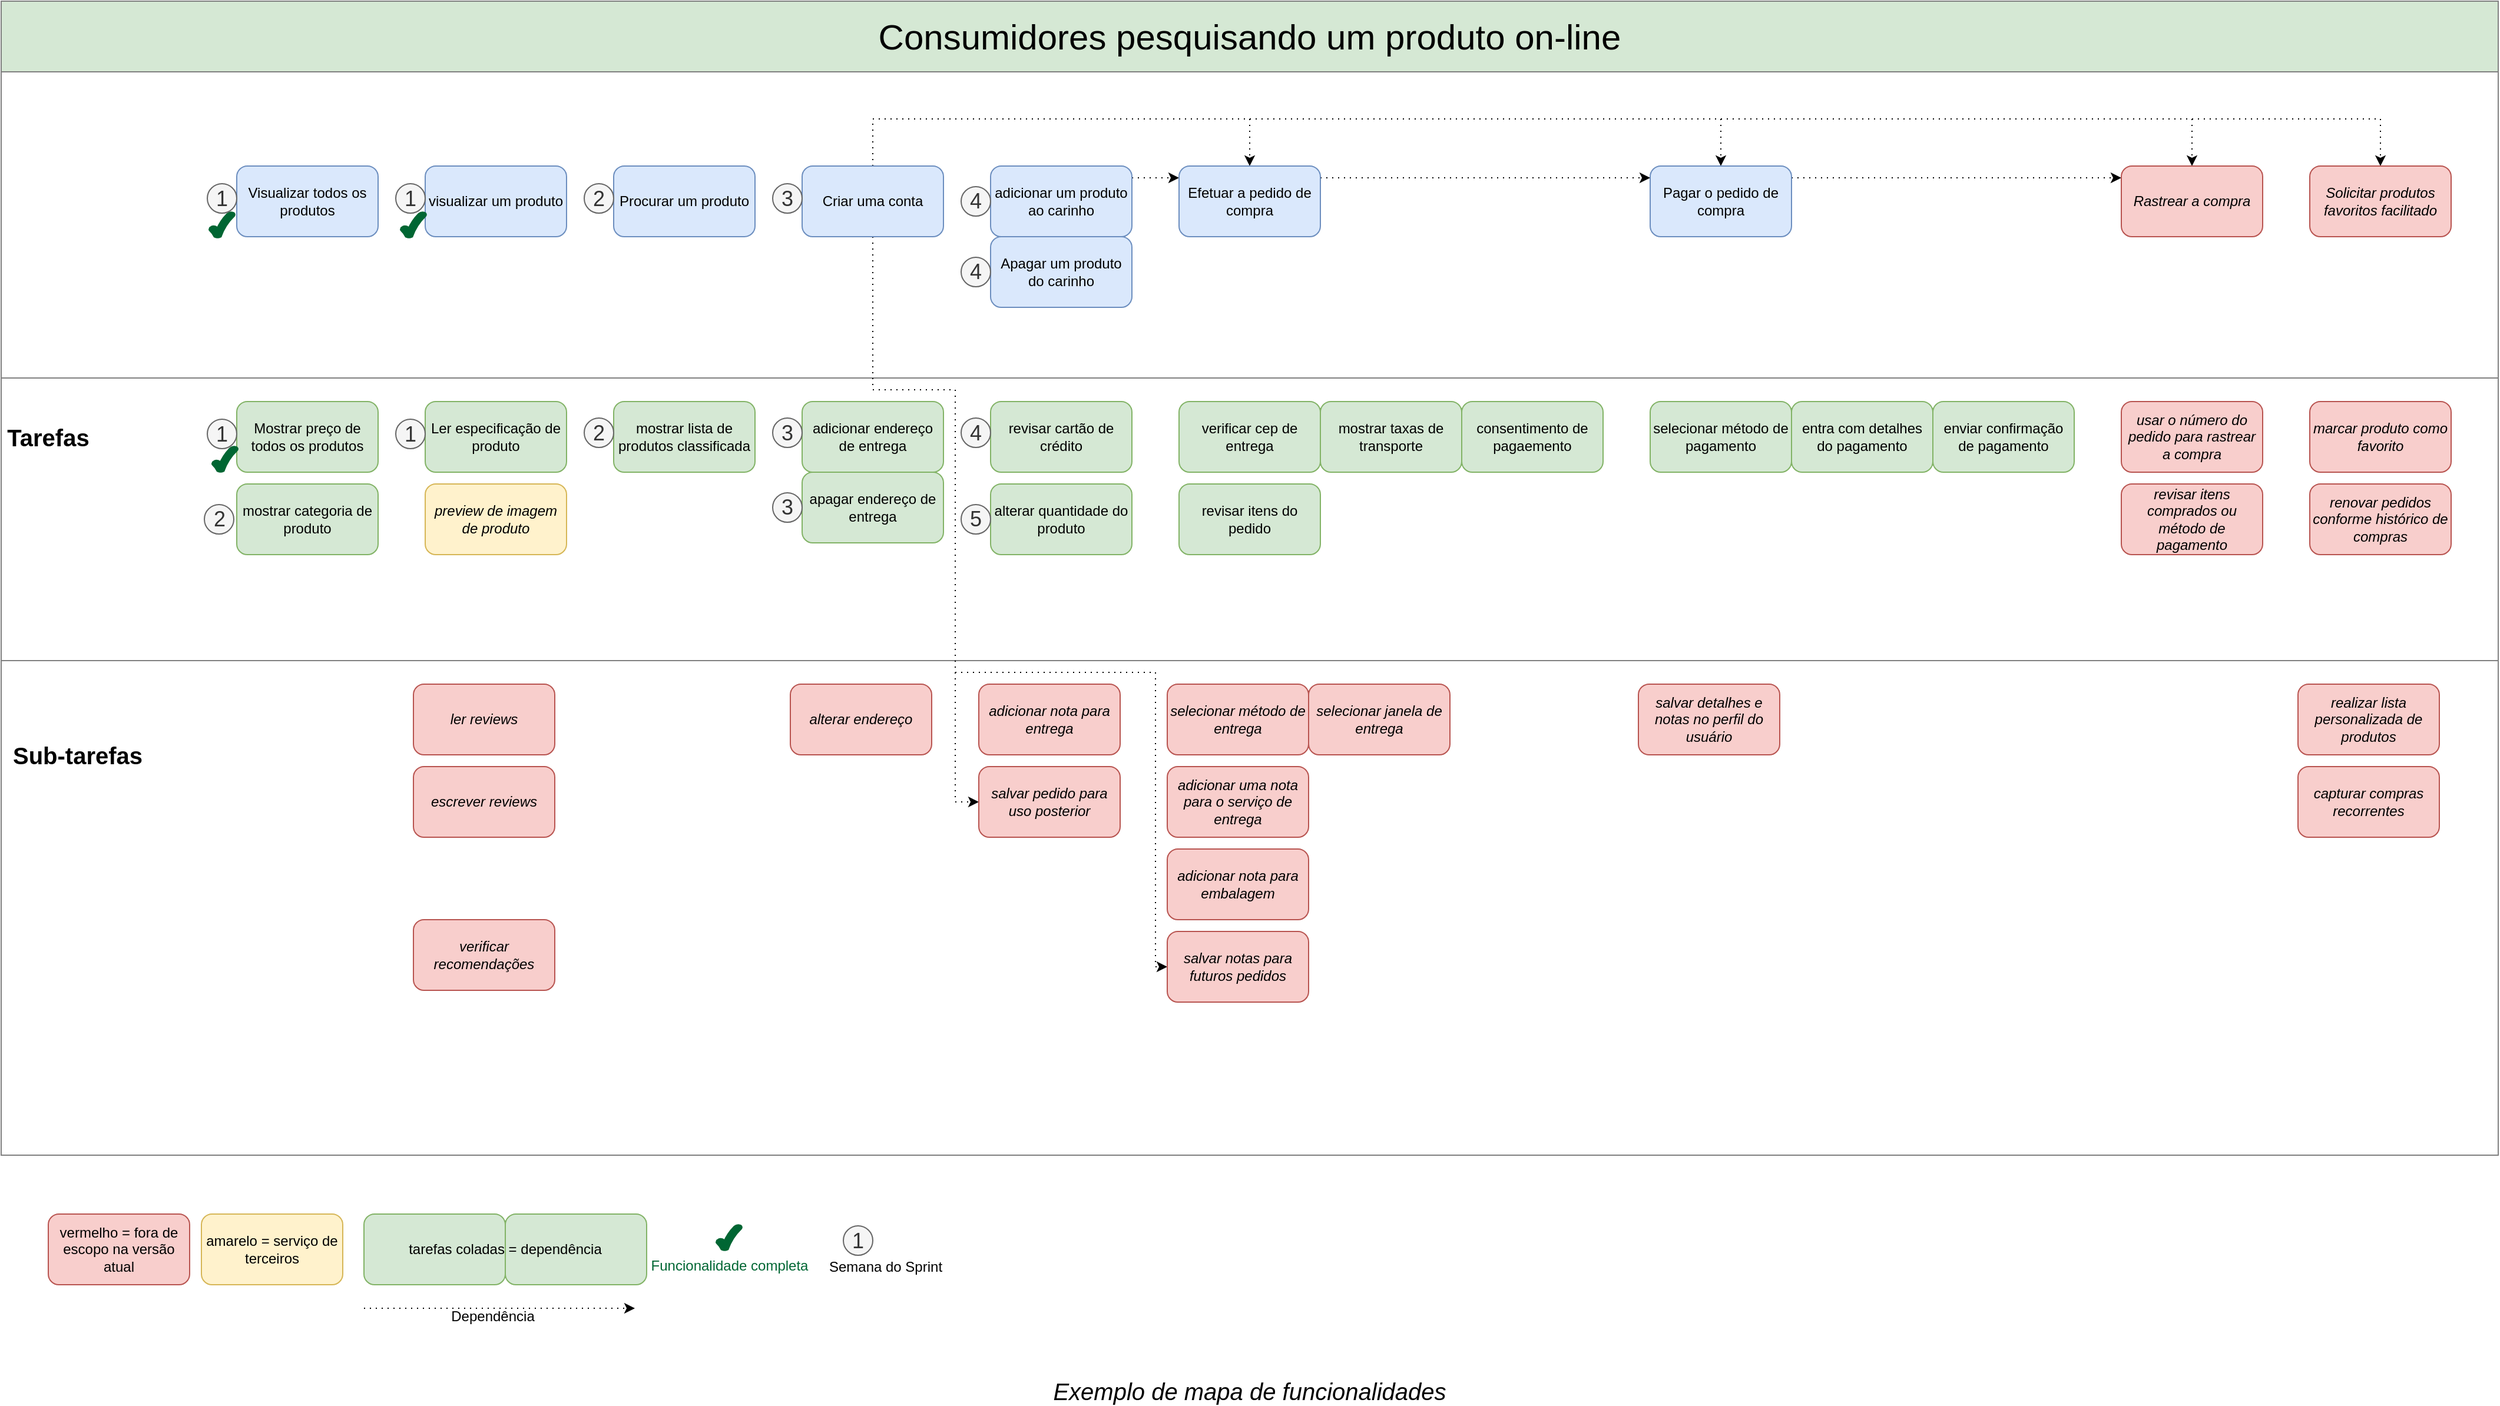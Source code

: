 <mxfile version="22.1.21" type="github" pages="2">
  <diagram id="6G3r_QqAA1fNAYQaFEHI" name="Compra online">
    <mxGraphModel dx="3343" dy="549" grid="1" gridSize="10" guides="1" tooltips="1" connect="1" arrows="1" fold="1" page="1" pageScale="1" pageWidth="2336" pageHeight="1654" math="0" shadow="0">
      <root>
        <mxCell id="0" />
        <mxCell id="1" parent="0" />
        <mxCell id="gWhWabP_F0V6RctqcrPL-3" value="" style="group" parent="1" vertex="1" connectable="0">
          <mxGeometry x="-2228" y="80" width="2120" height="980" as="geometry" />
        </mxCell>
        <mxCell id="gWhWabP_F0V6RctqcrPL-1" value="" style="group" parent="gWhWabP_F0V6RctqcrPL-3" vertex="1" connectable="0">
          <mxGeometry width="2120" height="980" as="geometry" />
        </mxCell>
        <mxCell id="nW9fMLdY71jYZeTw1rtJ-126" value="Consumidores pesquisando um produto on-line" style="rounded=0;whiteSpace=wrap;html=1;labelBackgroundColor=none;strokeWidth=1;fillColor=#d5e8d4;fontSize=30;strokeColor=#808080;" parent="gWhWabP_F0V6RctqcrPL-1" vertex="1">
          <mxGeometry width="2120" height="60" as="geometry" />
        </mxCell>
        <mxCell id="nW9fMLdY71jYZeTw1rtJ-128" value="" style="rounded=0;whiteSpace=wrap;html=1;labelBackgroundColor=none;strokeWidth=1;fontSize=30;fillColor=none;strokeColor=#808080;" parent="gWhWabP_F0V6RctqcrPL-1" vertex="1">
          <mxGeometry y="60" width="2120" height="260" as="geometry" />
        </mxCell>
        <mxCell id="nW9fMLdY71jYZeTw1rtJ-129" value="" style="rounded=0;whiteSpace=wrap;html=1;labelBackgroundColor=none;strokeWidth=1;fontSize=30;fillColor=none;strokeColor=#808080;" parent="gWhWabP_F0V6RctqcrPL-1" vertex="1">
          <mxGeometry y="320" width="2120" height="240" as="geometry" />
        </mxCell>
        <mxCell id="nW9fMLdY71jYZeTw1rtJ-130" value="" style="rounded=0;whiteSpace=wrap;html=1;labelBackgroundColor=none;strokeWidth=1;fontSize=30;fillColor=none;strokeColor=#808080;" parent="gWhWabP_F0V6RctqcrPL-1" vertex="1">
          <mxGeometry y="560" width="2120" height="420" as="geometry" />
        </mxCell>
        <mxCell id="nW9fMLdY71jYZeTw1rtJ-82" value="&lt;b&gt;&lt;font style=&quot;font-size: 20px&quot;&gt;Tarefas&lt;/font&gt;&lt;/b&gt;" style="text;html=1;strokeColor=none;fillColor=none;align=center;verticalAlign=middle;whiteSpace=wrap;rounded=0;" parent="gWhWabP_F0V6RctqcrPL-3" vertex="1">
          <mxGeometry x="20" y="360" width="40" height="20" as="geometry" />
        </mxCell>
        <mxCell id="nW9fMLdY71jYZeTw1rtJ-83" value="&lt;b&gt;&lt;font style=&quot;font-size: 20px&quot;&gt;Sub-tarefas&lt;/font&gt;&lt;/b&gt;" style="text;html=1;strokeColor=none;fillColor=none;align=center;verticalAlign=middle;whiteSpace=wrap;rounded=0;" parent="gWhWabP_F0V6RctqcrPL-3" vertex="1">
          <mxGeometry y="630" width="130" height="20" as="geometry" />
        </mxCell>
        <mxCell id="nW9fMLdY71jYZeTw1rtJ-51" style="rounded=0;orthogonalLoop=1;jettySize=auto;html=1;dashed=1;dashPattern=1 4;edgeStyle=orthogonalEdgeStyle;" parent="1" source="nW9fMLdY71jYZeTw1rtJ-47" target="nW9fMLdY71jYZeTw1rtJ-45" edge="1">
          <mxGeometry relative="1" as="geometry">
            <Array as="points">
              <mxPoint x="-1488" y="410" />
              <mxPoint x="-1418" y="410" />
              <mxPoint x="-1418" y="760" />
            </Array>
          </mxGeometry>
        </mxCell>
        <mxCell id="nW9fMLdY71jYZeTw1rtJ-52" style="edgeStyle=orthogonalEdgeStyle;rounded=0;orthogonalLoop=1;jettySize=auto;html=1;dashed=1;dashPattern=1 4;" parent="1" source="nW9fMLdY71jYZeTw1rtJ-47" target="nW9fMLdY71jYZeTw1rtJ-36" edge="1">
          <mxGeometry relative="1" as="geometry">
            <Array as="points">
              <mxPoint x="-1488" y="410" />
              <mxPoint x="-1418" y="410" />
              <mxPoint x="-1418" y="650" />
              <mxPoint x="-1248" y="650" />
              <mxPoint x="-1248" y="900" />
            </Array>
          </mxGeometry>
        </mxCell>
        <mxCell id="nW9fMLdY71jYZeTw1rtJ-54" style="edgeStyle=orthogonalEdgeStyle;rounded=0;orthogonalLoop=1;jettySize=auto;html=1;dashed=1;dashPattern=1 4;" parent="1" source="nW9fMLdY71jYZeTw1rtJ-47" target="nW9fMLdY71jYZeTw1rtJ-53" edge="1">
          <mxGeometry relative="1" as="geometry">
            <Array as="points">
              <mxPoint x="-1488" y="180" />
              <mxPoint x="-1168" y="180" />
            </Array>
          </mxGeometry>
        </mxCell>
        <mxCell id="nW9fMLdY71jYZeTw1rtJ-65" style="edgeStyle=orthogonalEdgeStyle;rounded=0;orthogonalLoop=1;jettySize=auto;html=1;dashed=1;dashPattern=1 4;" parent="1" source="nW9fMLdY71jYZeTw1rtJ-47" target="nW9fMLdY71jYZeTw1rtJ-37" edge="1">
          <mxGeometry relative="1" as="geometry">
            <Array as="points">
              <mxPoint x="-1488" y="180" />
              <mxPoint x="-768" y="180" />
            </Array>
          </mxGeometry>
        </mxCell>
        <mxCell id="nW9fMLdY71jYZeTw1rtJ-66" style="edgeStyle=orthogonalEdgeStyle;rounded=0;orthogonalLoop=1;jettySize=auto;html=1;dashed=1;dashPattern=1 4;" parent="1" source="nW9fMLdY71jYZeTw1rtJ-47" target="nW9fMLdY71jYZeTw1rtJ-41" edge="1">
          <mxGeometry relative="1" as="geometry">
            <Array as="points">
              <mxPoint x="-1488" y="180" />
              <mxPoint x="-368" y="180" />
            </Array>
          </mxGeometry>
        </mxCell>
        <mxCell id="nW9fMLdY71jYZeTw1rtJ-67" style="edgeStyle=orthogonalEdgeStyle;rounded=0;orthogonalLoop=1;jettySize=auto;html=1;dashed=1;dashPattern=1 4;" parent="1" source="nW9fMLdY71jYZeTw1rtJ-47" target="nW9fMLdY71jYZeTw1rtJ-60" edge="1">
          <mxGeometry relative="1" as="geometry">
            <Array as="points">
              <mxPoint x="-1488" y="180" />
              <mxPoint x="-208" y="180" />
            </Array>
          </mxGeometry>
        </mxCell>
        <mxCell id="nW9fMLdY71jYZeTw1rtJ-21" value="Procurar um produto" style="rounded=1;whiteSpace=wrap;html=1;fillColor=#dae8fc;strokeColor=#6c8ebf;" parent="1" vertex="1">
          <mxGeometry x="-1708" y="220" width="120" height="60" as="geometry" />
        </mxCell>
        <mxCell id="nW9fMLdY71jYZeTw1rtJ-22" value="preview de imagem de produto" style="rounded=1;whiteSpace=wrap;html=1;fillColor=#fff2cc;strokeColor=#d6b656;fontStyle=2" parent="1" vertex="1">
          <mxGeometry x="-1868" y="490" width="120" height="60" as="geometry" />
        </mxCell>
        <mxCell id="nW9fMLdY71jYZeTw1rtJ-23" value="Ler especificação de produto" style="rounded=1;whiteSpace=wrap;html=1;fillColor=#d5e8d4;strokeColor=#82b366;" parent="1" vertex="1">
          <mxGeometry x="-1868" y="420" width="120" height="60" as="geometry" />
        </mxCell>
        <mxCell id="nW9fMLdY71jYZeTw1rtJ-24" value="visualizar um produto" style="rounded=1;whiteSpace=wrap;html=1;fillColor=#dae8fc;strokeColor=#6c8ebf;" parent="1" vertex="1">
          <mxGeometry x="-1868" y="220" width="120" height="60" as="geometry" />
        </mxCell>
        <mxCell id="nW9fMLdY71jYZeTw1rtJ-26" value="mostrar lista de produtos classificada" style="rounded=1;whiteSpace=wrap;html=1;fillColor=#d5e8d4;strokeColor=#82b366;" parent="1" vertex="1">
          <mxGeometry x="-1708" y="420" width="120" height="60" as="geometry" />
        </mxCell>
        <mxCell id="nW9fMLdY71jYZeTw1rtJ-28" value="ler reviews" style="rounded=1;whiteSpace=wrap;html=1;fillColor=#f8cecc;strokeColor=#b85450;fontStyle=2" parent="1" vertex="1">
          <mxGeometry x="-1878" y="660" width="120" height="60" as="geometry" />
        </mxCell>
        <mxCell id="nW9fMLdY71jYZeTw1rtJ-70" style="edgeStyle=orthogonalEdgeStyle;rounded=0;orthogonalLoop=1;jettySize=auto;html=1;dashed=1;dashPattern=1 4;" parent="1" source="nW9fMLdY71jYZeTw1rtJ-29" target="nW9fMLdY71jYZeTw1rtJ-53" edge="1">
          <mxGeometry relative="1" as="geometry">
            <Array as="points">
              <mxPoint x="-1248" y="230" />
              <mxPoint x="-1248" y="230" />
            </Array>
          </mxGeometry>
        </mxCell>
        <mxCell id="nW9fMLdY71jYZeTw1rtJ-29" value="adicionar um produto ao carinho" style="rounded=1;whiteSpace=wrap;html=1;fillColor=#dae8fc;strokeColor=#6c8ebf;" parent="1" vertex="1">
          <mxGeometry x="-1388" y="220" width="120" height="60" as="geometry" />
        </mxCell>
        <mxCell id="nW9fMLdY71jYZeTw1rtJ-30" value="alterar quantidade do produto" style="rounded=1;whiteSpace=wrap;html=1;fillColor=#d5e8d4;strokeColor=#82b366;" parent="1" vertex="1">
          <mxGeometry x="-1388" y="490" width="120" height="60" as="geometry" />
        </mxCell>
        <mxCell id="nW9fMLdY71jYZeTw1rtJ-31" value="Apagar um produto do carinho" style="rounded=1;whiteSpace=wrap;html=1;fillColor=#dae8fc;strokeColor=#6c8ebf;" parent="1" vertex="1">
          <mxGeometry x="-1388" y="280" width="120" height="60" as="geometry" />
        </mxCell>
        <mxCell id="nW9fMLdY71jYZeTw1rtJ-32" value="adicionar nota para entrega" style="rounded=1;whiteSpace=wrap;html=1;fillColor=#f8cecc;strokeColor=#b85450;fontStyle=2" parent="1" vertex="1">
          <mxGeometry x="-1398" y="660" width="120" height="60" as="geometry" />
        </mxCell>
        <mxCell id="nW9fMLdY71jYZeTw1rtJ-34" value="mostrar taxas de transporte" style="rounded=1;whiteSpace=wrap;html=1;fillColor=#d5e8d4;strokeColor=#82b366;" parent="1" vertex="1">
          <mxGeometry x="-1108" y="420" width="120" height="60" as="geometry" />
        </mxCell>
        <mxCell id="nW9fMLdY71jYZeTw1rtJ-35" value="verificar cep de entrega" style="rounded=1;whiteSpace=wrap;html=1;fillColor=#d5e8d4;strokeColor=#82b366;" parent="1" vertex="1">
          <mxGeometry x="-1228" y="420" width="120" height="60" as="geometry" />
        </mxCell>
        <mxCell id="nW9fMLdY71jYZeTw1rtJ-36" value="salvar notas para futuros pedidos" style="rounded=1;whiteSpace=wrap;html=1;fillColor=#f8cecc;strokeColor=#b85450;fontStyle=2" parent="1" vertex="1">
          <mxGeometry x="-1238" y="870" width="120" height="60" as="geometry" />
        </mxCell>
        <mxCell id="nW9fMLdY71jYZeTw1rtJ-72" style="edgeStyle=orthogonalEdgeStyle;rounded=0;orthogonalLoop=1;jettySize=auto;html=1;dashed=1;dashPattern=1 4;" parent="1" source="nW9fMLdY71jYZeTw1rtJ-37" target="nW9fMLdY71jYZeTw1rtJ-41" edge="1">
          <mxGeometry relative="1" as="geometry">
            <Array as="points">
              <mxPoint x="-568" y="230" />
              <mxPoint x="-568" y="230" />
            </Array>
          </mxGeometry>
        </mxCell>
        <mxCell id="nW9fMLdY71jYZeTw1rtJ-37" value="Pagar o pedido de compra" style="rounded=1;whiteSpace=wrap;html=1;fillColor=#dae8fc;strokeColor=#6c8ebf;" parent="1" vertex="1">
          <mxGeometry x="-828" y="220" width="120" height="60" as="geometry" />
        </mxCell>
        <mxCell id="nW9fMLdY71jYZeTw1rtJ-38" value="selecionar método de pagamento" style="rounded=1;whiteSpace=wrap;html=1;fillColor=#d5e8d4;strokeColor=#82b366;" parent="1" vertex="1">
          <mxGeometry x="-828" y="420" width="120" height="60" as="geometry" />
        </mxCell>
        <mxCell id="nW9fMLdY71jYZeTw1rtJ-39" value="entra com detalhes do pagamento" style="rounded=1;whiteSpace=wrap;html=1;fillColor=#d5e8d4;strokeColor=#82b366;" parent="1" vertex="1">
          <mxGeometry x="-708" y="420" width="120" height="60" as="geometry" />
        </mxCell>
        <mxCell id="nW9fMLdY71jYZeTw1rtJ-40" value="enviar confirmação de pagamento" style="rounded=1;whiteSpace=wrap;html=1;fillColor=#d5e8d4;strokeColor=#82b366;" parent="1" vertex="1">
          <mxGeometry x="-588" y="420" width="120" height="60" as="geometry" />
        </mxCell>
        <mxCell id="nW9fMLdY71jYZeTw1rtJ-41" value="Rastrear a compra" style="rounded=1;whiteSpace=wrap;html=1;fillColor=#f8cecc;strokeColor=#b85450;fontStyle=2" parent="1" vertex="1">
          <mxGeometry x="-428" y="220" width="120" height="60" as="geometry" />
        </mxCell>
        <mxCell id="nW9fMLdY71jYZeTw1rtJ-42" value="usar o número do pedido para rastrear a compra" style="rounded=1;whiteSpace=wrap;html=1;fillColor=#f8cecc;strokeColor=#b85450;fontStyle=2" parent="1" vertex="1">
          <mxGeometry x="-428" y="420" width="120" height="60" as="geometry" />
        </mxCell>
        <mxCell id="nW9fMLdY71jYZeTw1rtJ-43" value="selecionar janela de entrega" style="rounded=1;whiteSpace=wrap;html=1;fillColor=#f8cecc;strokeColor=#b85450;fontStyle=2" parent="1" vertex="1">
          <mxGeometry x="-1118" y="660" width="120" height="60" as="geometry" />
        </mxCell>
        <mxCell id="nW9fMLdY71jYZeTw1rtJ-44" value="salvar detalhes e notas no perfil do usuário" style="rounded=1;whiteSpace=wrap;html=1;fillColor=#f8cecc;strokeColor=#b85450;fontStyle=2" parent="1" vertex="1">
          <mxGeometry x="-838" y="660" width="120" height="60" as="geometry" />
        </mxCell>
        <mxCell id="nW9fMLdY71jYZeTw1rtJ-45" value="salvar pedido para uso posterior" style="rounded=1;whiteSpace=wrap;html=1;fillColor=#f8cecc;strokeColor=#b85450;fontStyle=2" parent="1" vertex="1">
          <mxGeometry x="-1398" y="730" width="120" height="60" as="geometry" />
        </mxCell>
        <UserObject label="Criar uma conta" link="data:page/id,iSt6Qmezgcpyq-W9V-Go" id="nW9fMLdY71jYZeTw1rtJ-47">
          <mxCell style="rounded=1;whiteSpace=wrap;html=1;fillColor=#dae8fc;strokeColor=#6c8ebf;" parent="1" vertex="1">
            <mxGeometry x="-1548" y="220" width="120" height="60" as="geometry" />
          </mxCell>
        </UserObject>
        <UserObject label="adicionar endereço de entrega" link="data:page/id,iSt6Qmezgcpyq-W9V-Go" id="nW9fMLdY71jYZeTw1rtJ-48">
          <mxCell style="rounded=1;whiteSpace=wrap;html=1;fillColor=#d5e8d4;strokeColor=#82b366;" parent="1" vertex="1">
            <mxGeometry x="-1548" y="420" width="120" height="60" as="geometry" />
          </mxCell>
        </UserObject>
        <UserObject label="alterar endereço" link="data:page/id,iSt6Qmezgcpyq-W9V-Go" id="nW9fMLdY71jYZeTw1rtJ-49">
          <mxCell style="rounded=1;whiteSpace=wrap;html=1;fillColor=#f8cecc;strokeColor=#b85450;fontStyle=2" parent="1" vertex="1">
            <mxGeometry x="-1558" y="660" width="120" height="60" as="geometry" />
          </mxCell>
        </UserObject>
        <mxCell id="nW9fMLdY71jYZeTw1rtJ-71" style="edgeStyle=orthogonalEdgeStyle;rounded=0;orthogonalLoop=1;jettySize=auto;html=1;dashed=1;dashPattern=1 4;" parent="1" source="nW9fMLdY71jYZeTw1rtJ-53" target="nW9fMLdY71jYZeTw1rtJ-37" edge="1">
          <mxGeometry relative="1" as="geometry">
            <Array as="points">
              <mxPoint x="-978" y="230" />
              <mxPoint x="-978" y="230" />
            </Array>
          </mxGeometry>
        </mxCell>
        <mxCell id="nW9fMLdY71jYZeTw1rtJ-53" value="Efetuar a pedido de compra" style="rounded=1;whiteSpace=wrap;html=1;fillColor=#dae8fc;strokeColor=#6c8ebf;" parent="1" vertex="1">
          <mxGeometry x="-1228" y="220" width="120" height="60" as="geometry" />
        </mxCell>
        <mxCell id="nW9fMLdY71jYZeTw1rtJ-55" value="revisar itens do pedido" style="rounded=1;whiteSpace=wrap;html=1;fillColor=#d5e8d4;strokeColor=#82b366;" parent="1" vertex="1">
          <mxGeometry x="-1228" y="490" width="120" height="60" as="geometry" />
        </mxCell>
        <mxCell id="nW9fMLdY71jYZeTw1rtJ-56" value="adicionar nota para embalagem" style="rounded=1;whiteSpace=wrap;html=1;fillColor=#f8cecc;strokeColor=#b85450;fontStyle=2" parent="1" vertex="1">
          <mxGeometry x="-1238" y="800" width="120" height="60" as="geometry" />
        </mxCell>
        <mxCell id="nW9fMLdY71jYZeTw1rtJ-57" value="adicionar uma nota para o serviço de entrega" style="rounded=1;whiteSpace=wrap;html=1;fillColor=#f8cecc;strokeColor=#b85450;fontStyle=2" parent="1" vertex="1">
          <mxGeometry x="-1238" y="730" width="120" height="60" as="geometry" />
        </mxCell>
        <mxCell id="nW9fMLdY71jYZeTw1rtJ-58" value="consentimento de pagaemento" style="rounded=1;whiteSpace=wrap;html=1;fillColor=#d5e8d4;strokeColor=#82b366;" parent="1" vertex="1">
          <mxGeometry x="-988" y="420" width="120" height="60" as="geometry" />
        </mxCell>
        <mxCell id="nW9fMLdY71jYZeTw1rtJ-59" value="revisar itens comprados ou método de pagamento" style="rounded=1;whiteSpace=wrap;html=1;fillColor=#f8cecc;strokeColor=#b85450;fontStyle=2" parent="1" vertex="1">
          <mxGeometry x="-428" y="490" width="120" height="60" as="geometry" />
        </mxCell>
        <mxCell id="nW9fMLdY71jYZeTw1rtJ-60" value="Solicitar produtos favoritos facilitado" style="rounded=1;whiteSpace=wrap;html=1;fillColor=#f8cecc;strokeColor=#b85450;fontStyle=2" parent="1" vertex="1">
          <mxGeometry x="-268" y="220" width="120" height="60" as="geometry" />
        </mxCell>
        <mxCell id="nW9fMLdY71jYZeTw1rtJ-61" value="marcar produto como favorito" style="rounded=1;whiteSpace=wrap;html=1;fillColor=#f8cecc;strokeColor=#b85450;fontStyle=2" parent="1" vertex="1">
          <mxGeometry x="-268" y="420" width="120" height="60" as="geometry" />
        </mxCell>
        <mxCell id="nW9fMLdY71jYZeTw1rtJ-62" value="renovar pedidos conforme histórico de compras" style="rounded=1;whiteSpace=wrap;html=1;fillColor=#f8cecc;strokeColor=#b85450;fontStyle=2" parent="1" vertex="1">
          <mxGeometry x="-268" y="490" width="120" height="60" as="geometry" />
        </mxCell>
        <mxCell id="nW9fMLdY71jYZeTw1rtJ-63" value="realizar lista personalizada de produtos" style="rounded=1;whiteSpace=wrap;html=1;fillColor=#f8cecc;strokeColor=#b85450;fontStyle=2" parent="1" vertex="1">
          <mxGeometry x="-278" y="660" width="120" height="60" as="geometry" />
        </mxCell>
        <mxCell id="nW9fMLdY71jYZeTw1rtJ-64" value="capturar compras recorrentes" style="rounded=1;whiteSpace=wrap;html=1;fillColor=#f8cecc;strokeColor=#b85450;fontStyle=2" parent="1" vertex="1">
          <mxGeometry x="-278" y="730" width="120" height="60" as="geometry" />
        </mxCell>
        <mxCell id="nW9fMLdY71jYZeTw1rtJ-68" value="escrever reviews" style="rounded=1;whiteSpace=wrap;html=1;fillColor=#f8cecc;strokeColor=#b85450;fontStyle=2" parent="1" vertex="1">
          <mxGeometry x="-1878" y="730" width="120" height="60" as="geometry" />
        </mxCell>
        <mxCell id="nW9fMLdY71jYZeTw1rtJ-69" value="mostrar categoria de produto" style="rounded=1;whiteSpace=wrap;html=1;fillColor=#d5e8d4;strokeColor=#82b366;" parent="1" vertex="1">
          <mxGeometry x="-2028" y="490" width="120" height="60" as="geometry" />
        </mxCell>
        <mxCell id="nW9fMLdY71jYZeTw1rtJ-73" value="selecionar método de entrega" style="rounded=1;whiteSpace=wrap;html=1;fillColor=#f8cecc;strokeColor=#b85450;fontStyle=2" parent="1" vertex="1">
          <mxGeometry x="-1238" y="660" width="120" height="60" as="geometry" />
        </mxCell>
        <mxCell id="nW9fMLdY71jYZeTw1rtJ-74" value="apagar endereço de entrega" style="rounded=1;whiteSpace=wrap;html=1;fillColor=#d5e8d4;strokeColor=#82b366;" parent="1" vertex="1">
          <mxGeometry x="-1548" y="480" width="120" height="60" as="geometry" />
        </mxCell>
        <mxCell id="nW9fMLdY71jYZeTw1rtJ-75" value="revisar cartão de crédito" style="rounded=1;whiteSpace=wrap;html=1;fillColor=#d5e8d4;strokeColor=#82b366;" parent="1" vertex="1">
          <mxGeometry x="-1388" y="420" width="120" height="60" as="geometry" />
        </mxCell>
        <mxCell id="nW9fMLdY71jYZeTw1rtJ-76" value="Visualizar todos os produtos" style="rounded=1;whiteSpace=wrap;html=1;fillColor=#dae8fc;strokeColor=#6c8ebf;" parent="1" vertex="1">
          <mxGeometry x="-2028" y="220" width="120" height="60" as="geometry" />
        </mxCell>
        <mxCell id="nW9fMLdY71jYZeTw1rtJ-77" value="Mostrar preço de todos os produtos" style="rounded=1;whiteSpace=wrap;html=1;fillColor=#d5e8d4;strokeColor=#82b366;" parent="1" vertex="1">
          <mxGeometry x="-2028" y="420" width="120" height="60" as="geometry" />
        </mxCell>
        <mxCell id="nW9fMLdY71jYZeTw1rtJ-80" value="verificar recomendações" style="rounded=1;whiteSpace=wrap;html=1;fillColor=#f8cecc;strokeColor=#b85450;fontStyle=2" parent="1" vertex="1">
          <mxGeometry x="-1878" y="860" width="120" height="60" as="geometry" />
        </mxCell>
        <mxCell id="nW9fMLdY71jYZeTw1rtJ-84" value="vermelho = fora de escopo na versão atual" style="rounded=1;whiteSpace=wrap;html=1;fillColor=#f8cecc;strokeColor=#b85450;fontStyle=0" parent="1" vertex="1">
          <mxGeometry x="-2188" y="1110" width="120" height="60" as="geometry" />
        </mxCell>
        <mxCell id="nW9fMLdY71jYZeTw1rtJ-90" value="" style="verticalLabelPosition=bottom;verticalAlign=top;html=1;shape=mxgraph.basic.tick;strokeWidth=3;fontColor=#ffffff;fillColor=#006633;strokeColor=#006633;" parent="1" vertex="1">
          <mxGeometry x="-2050.5" y="260" width="20" height="20" as="geometry" />
        </mxCell>
        <mxCell id="nW9fMLdY71jYZeTw1rtJ-94" value="amarelo = serviço de terceiros" style="rounded=1;whiteSpace=wrap;html=1;strokeWidth=1;fillColor=#fff2cc;strokeColor=#d6b656;" parent="1" vertex="1">
          <mxGeometry x="-2058" y="1110" width="120" height="60" as="geometry" />
        </mxCell>
        <mxCell id="nW9fMLdY71jYZeTw1rtJ-97" value="Funcionalidade completa" style="verticalLabelPosition=bottom;verticalAlign=top;html=1;shape=mxgraph.basic.tick;strokeWidth=3;fillColor=#006633;strokeColor=#006633;fontColor=#006633;" parent="1" vertex="1">
          <mxGeometry x="-1620" y="1120" width="20" height="20" as="geometry" />
        </mxCell>
        <mxCell id="nW9fMLdY71jYZeTw1rtJ-98" value="" style="verticalLabelPosition=bottom;verticalAlign=top;html=1;shape=mxgraph.basic.tick;strokeWidth=3;fontColor=#ffffff;fillColor=#006633;strokeColor=#006633;" parent="1" vertex="1">
          <mxGeometry x="-2048" y="459" width="20" height="20" as="geometry" />
        </mxCell>
        <mxCell id="nW9fMLdY71jYZeTw1rtJ-99" value="" style="verticalLabelPosition=bottom;verticalAlign=top;html=1;shape=mxgraph.basic.tick;strokeWidth=3;fontColor=#ffffff;fillColor=#006633;strokeColor=#006633;" parent="1" vertex="1">
          <mxGeometry x="-1888" y="260" width="20" height="20" as="geometry" />
        </mxCell>
        <mxCell id="nW9fMLdY71jYZeTw1rtJ-104" value="1" style="ellipse;whiteSpace=wrap;html=1;aspect=fixed;fontFamily=Helvetica;fontSize=18;align=center;strokeWidth=1;fillColor=#f5f5f5;strokeColor=#666666;fontColor=#333333;" parent="1" vertex="1">
          <mxGeometry x="-2053" y="235" width="25" height="25" as="geometry" />
        </mxCell>
        <mxCell id="nW9fMLdY71jYZeTw1rtJ-105" value="1" style="ellipse;whiteSpace=wrap;html=1;aspect=fixed;fontFamily=Helvetica;fontSize=18;align=center;strokeWidth=1;fillColor=#f5f5f5;strokeColor=#666666;fontColor=#333333;" parent="1" vertex="1">
          <mxGeometry x="-2053" y="435" width="25" height="25" as="geometry" />
        </mxCell>
        <mxCell id="nW9fMLdY71jYZeTw1rtJ-106" value="1" style="ellipse;whiteSpace=wrap;html=1;aspect=fixed;fontFamily=Helvetica;fontSize=18;align=center;strokeWidth=1;fillColor=#f5f5f5;strokeColor=#666666;fontColor=#333333;" parent="1" vertex="1">
          <mxGeometry x="-1893" y="235" width="25" height="25" as="geometry" />
        </mxCell>
        <mxCell id="nW9fMLdY71jYZeTw1rtJ-107" value="1" style="ellipse;whiteSpace=wrap;html=1;aspect=fixed;fontFamily=Helvetica;fontSize=18;align=center;strokeWidth=1;fillColor=#f5f5f5;strokeColor=#666666;fontColor=#333333;" parent="1" vertex="1">
          <mxGeometry x="-1893" y="435" width="25" height="25" as="geometry" />
        </mxCell>
        <mxCell id="nW9fMLdY71jYZeTw1rtJ-108" value="2" style="ellipse;whiteSpace=wrap;html=1;aspect=fixed;fontFamily=Helvetica;fontSize=18;align=center;strokeWidth=1;fillColor=#f5f5f5;strokeColor=#666666;fontColor=#333333;" parent="1" vertex="1">
          <mxGeometry x="-1733" y="235" width="25" height="25" as="geometry" />
        </mxCell>
        <mxCell id="nW9fMLdY71jYZeTw1rtJ-109" value="2" style="ellipse;whiteSpace=wrap;html=1;aspect=fixed;fontFamily=Helvetica;fontSize=18;align=center;strokeWidth=1;fillColor=#f5f5f5;strokeColor=#666666;fontColor=#333333;" parent="1" vertex="1">
          <mxGeometry x="-2055.5" y="507.5" width="25" height="25" as="geometry" />
        </mxCell>
        <mxCell id="nW9fMLdY71jYZeTw1rtJ-110" value="2" style="ellipse;whiteSpace=wrap;html=1;aspect=fixed;fontFamily=Helvetica;fontSize=18;align=center;strokeWidth=1;fillColor=#f5f5f5;strokeColor=#666666;fontColor=#333333;" parent="1" vertex="1">
          <mxGeometry x="-1733" y="434" width="25" height="25" as="geometry" />
        </mxCell>
        <mxCell id="nW9fMLdY71jYZeTw1rtJ-111" value="3" style="ellipse;whiteSpace=wrap;html=1;aspect=fixed;fontFamily=Helvetica;fontSize=18;align=center;strokeWidth=1;fillColor=#f5f5f5;strokeColor=#666666;fontColor=#333333;" parent="1" vertex="1">
          <mxGeometry x="-1573" y="235" width="25" height="25" as="geometry" />
        </mxCell>
        <mxCell id="nW9fMLdY71jYZeTw1rtJ-112" value="3" style="ellipse;whiteSpace=wrap;html=1;aspect=fixed;fontFamily=Helvetica;fontSize=18;align=center;strokeWidth=1;fillColor=#f5f5f5;strokeColor=#666666;fontColor=#333333;" parent="1" vertex="1">
          <mxGeometry x="-1573" y="434" width="25" height="25" as="geometry" />
        </mxCell>
        <mxCell id="nW9fMLdY71jYZeTw1rtJ-113" value="3" style="ellipse;whiteSpace=wrap;html=1;aspect=fixed;fontFamily=Helvetica;fontSize=18;align=center;strokeWidth=1;fillColor=#f5f5f5;strokeColor=#666666;fontColor=#333333;" parent="1" vertex="1">
          <mxGeometry x="-1573" y="497.5" width="25" height="25" as="geometry" />
        </mxCell>
        <mxCell id="nW9fMLdY71jYZeTw1rtJ-114" value="4" style="ellipse;whiteSpace=wrap;html=1;aspect=fixed;fontFamily=Helvetica;fontSize=18;align=center;strokeWidth=1;fillColor=#f5f5f5;strokeColor=#666666;fontColor=#333333;" parent="1" vertex="1">
          <mxGeometry x="-1413" y="237.5" width="25" height="25" as="geometry" />
        </mxCell>
        <mxCell id="nW9fMLdY71jYZeTw1rtJ-115" value="4" style="ellipse;whiteSpace=wrap;html=1;aspect=fixed;fontFamily=Helvetica;fontSize=18;align=center;strokeWidth=1;fillColor=#f5f5f5;strokeColor=#666666;fontColor=#333333;" parent="1" vertex="1">
          <mxGeometry x="-1413" y="297.5" width="25" height="25" as="geometry" />
        </mxCell>
        <mxCell id="nW9fMLdY71jYZeTw1rtJ-116" value="4" style="ellipse;whiteSpace=wrap;html=1;aspect=fixed;fontFamily=Helvetica;fontSize=18;align=center;strokeWidth=1;fillColor=#f5f5f5;strokeColor=#666666;fontColor=#333333;" parent="1" vertex="1">
          <mxGeometry x="-1413" y="434" width="25" height="25" as="geometry" />
        </mxCell>
        <mxCell id="nW9fMLdY71jYZeTw1rtJ-120" value="5" style="ellipse;whiteSpace=wrap;html=1;aspect=fixed;fontFamily=Helvetica;fontSize=18;align=center;strokeWidth=1;fillColor=#f5f5f5;strokeColor=#666666;fontColor=#333333;" parent="1" vertex="1">
          <mxGeometry x="-1413" y="507.5" width="25" height="25" as="geometry" />
        </mxCell>
        <mxCell id="nW9fMLdY71jYZeTw1rtJ-124" value="" style="group" parent="1" vertex="1" connectable="0">
          <mxGeometry x="-1536.75" y="1115" width="120" height="50" as="geometry" />
        </mxCell>
        <mxCell id="nW9fMLdY71jYZeTw1rtJ-122" value="1" style="ellipse;whiteSpace=wrap;html=1;aspect=fixed;fontFamily=Helvetica;fontSize=18;fontColor=#333333;align=center;strokeColor=#666666;strokeWidth=1;fillColor=#f5f5f5;" parent="nW9fMLdY71jYZeTw1rtJ-124" vertex="1">
          <mxGeometry x="23.75" y="5" width="25" height="25" as="geometry" />
        </mxCell>
        <mxCell id="nW9fMLdY71jYZeTw1rtJ-123" value="Semana do Sprint" style="text;html=1;strokeColor=none;fillColor=none;align=center;verticalAlign=middle;whiteSpace=wrap;rounded=0;fontSize=12;" parent="nW9fMLdY71jYZeTw1rtJ-124" vertex="1">
          <mxGeometry y="30" width="120" height="20" as="geometry" />
        </mxCell>
        <mxCell id="nW9fMLdY71jYZeTw1rtJ-131" value="" style="endArrow=classic;html=1;fontSize=30;fontColor=#000000;dashed=1;dashPattern=1 4;" parent="1" edge="1">
          <mxGeometry width="50" height="50" relative="1" as="geometry">
            <mxPoint x="-1920" y="1190" as="sourcePoint" />
            <mxPoint x="-1690" y="1190" as="targetPoint" />
          </mxGeometry>
        </mxCell>
        <mxCell id="nW9fMLdY71jYZeTw1rtJ-132" value="&lt;span style=&quot;font-size: 12px;&quot;&gt;Dependência&lt;/span&gt;" style="edgeLabel;html=1;align=center;verticalAlign=middle;resizable=0;points=[];fontSize=30;fontColor=#000000;labelBackgroundColor=none;" parent="nW9fMLdY71jYZeTw1rtJ-131" vertex="1" connectable="0">
          <mxGeometry x="-0.204" y="4" relative="1" as="geometry">
            <mxPoint x="17.14" y="4" as="offset" />
          </mxGeometry>
        </mxCell>
        <mxCell id="mJ4_hJBow98ez9A4RSFs-1" value="Exemplo de mapa de funcionalidades" style="text;html=1;strokeColor=none;fillColor=none;align=center;verticalAlign=middle;whiteSpace=wrap;rounded=0;fontSize=20;fontStyle=2" parent="1" vertex="1">
          <mxGeometry x="-1683" y="1250" width="1030" height="20" as="geometry" />
        </mxCell>
        <mxCell id="mJ4_hJBow98ez9A4RSFs-2" value="" style="group" parent="1" vertex="1" connectable="0">
          <mxGeometry x="-1920" y="1110" width="240" height="60" as="geometry" />
        </mxCell>
        <mxCell id="qUOdwgdxU_DM8I0__7e0-1" value="" style="rounded=1;whiteSpace=wrap;html=1;strokeColor=#82b366;strokeWidth=1;fillColor=#d5e8d4;" parent="mJ4_hJBow98ez9A4RSFs-2" vertex="1">
          <mxGeometry width="120" height="60" as="geometry" />
        </mxCell>
        <mxCell id="qUOdwgdxU_DM8I0__7e0-2" value="" style="rounded=1;whiteSpace=wrap;html=1;strokeColor=#82b366;strokeWidth=1;fillColor=#d5e8d4;" parent="mJ4_hJBow98ez9A4RSFs-2" vertex="1">
          <mxGeometry x="120" width="120" height="60" as="geometry" />
        </mxCell>
        <mxCell id="qUOdwgdxU_DM8I0__7e0-3" value="tarefas coladas = dependência" style="text;html=1;strokeColor=none;fillColor=none;align=center;verticalAlign=middle;whiteSpace=wrap;rounded=0;" parent="mJ4_hJBow98ez9A4RSFs-2" vertex="1">
          <mxGeometry y="20" width="240" height="20" as="geometry" />
        </mxCell>
      </root>
    </mxGraphModel>
  </diagram>
  <diagram id="iSt6Qmezgcpyq-W9V-Go" name="update-account">
    <mxGraphModel dx="1259" dy="686" grid="1" gridSize="10" guides="1" tooltips="1" connect="1" arrows="1" fold="1" page="1" pageScale="1" pageWidth="1654" pageHeight="1169" math="0" shadow="0">
      <root>
        <mxCell id="OtLjK1SxLUBlRe3WaIa--0" />
        <mxCell id="OtLjK1SxLUBlRe3WaIa--1" parent="OtLjK1SxLUBlRe3WaIa--0" />
        <mxCell id="OtLjK1SxLUBlRe3WaIa--2" value="&lt;font style=&quot;font-size: 16px&quot;&gt;Fucionalidades da conta do Consumidor&amp;nbsp;&lt;/font&gt;" style="shape=table;childLayout=tableLayout;rowLines=0;columnLines=0;startSize=40;html=1;whiteSpace=wrap;collapsible=0;recursiveResize=0;expand=0;pointerEvents=0;fontStyle=1;align=center;labelBackgroundColor=none;strokeWidth=1;fontSize=30;fillColor=#f5f5f5;strokeColor=#666666;fontColor=#333333;" parent="OtLjK1SxLUBlRe3WaIa--1" vertex="1">
          <mxGeometry x="27" y="30" width="1600" height="930" as="geometry" />
        </mxCell>
        <mxCell id="OtLjK1SxLUBlRe3WaIa--3" value="Atividades&lt;br&gt;" style="swimlane;horizontal=0;points=[[0,0.5],[1,0.5]];portConstraint=eastwest;startSize=40;html=1;whiteSpace=wrap;collapsible=0;recursiveResize=0;expand=0;pointerEvents=0;fontStyle=1;fillColor=#d5e8d4;strokeColor=#82b366;" parent="OtLjK1SxLUBlRe3WaIa--2" vertex="1">
          <mxGeometry y="40" width="1600" height="296" as="geometry" />
        </mxCell>
        <mxCell id="OtLjK1SxLUBlRe3WaIa--25" value="Log in" style="swimlane;connectable=0;startSize=40;html=1;whiteSpace=wrap;collapsible=0;recursiveResize=0;expand=0;pointerEvents=0;fillColor=#f5f5f5;strokeColor=#666666;fontColor=#333333;" parent="OtLjK1SxLUBlRe3WaIa--3" vertex="1">
          <mxGeometry x="40" width="170" height="296" as="geometry">
            <mxRectangle width="170" height="296" as="alternateBounds" />
          </mxGeometry>
        </mxCell>
        <mxCell id="OtLjK1SxLUBlRe3WaIa--28" value="Entrar com usuário e senha" style="rounded=1;whiteSpace=wrap;html=1;labelBackgroundColor=none;strokeWidth=1;fontSize=12;fillColor=#d5e8d4;strokeColor=#82b366;" parent="OtLjK1SxLUBlRe3WaIa--25" vertex="1">
          <mxGeometry x="20" y="60" width="120" height="60" as="geometry" />
        </mxCell>
        <mxCell id="OtLjK1SxLUBlRe3WaIa--4" value="Criar nova conta" style="swimlane;connectable=0;startSize=40;html=1;whiteSpace=wrap;collapsible=0;recursiveResize=0;expand=0;pointerEvents=0;fillColor=#f5f5f5;strokeColor=#666666;fontColor=#333333;" parent="OtLjK1SxLUBlRe3WaIa--3" vertex="1">
          <mxGeometry x="210" width="270" height="296" as="geometry">
            <mxRectangle width="270" height="296" as="alternateBounds" />
          </mxGeometry>
        </mxCell>
        <mxCell id="OtLjK1SxLUBlRe3WaIa--33" value="Entrar com novo usuário , e-mail, senha" style="rounded=1;whiteSpace=wrap;html=1;labelBackgroundColor=none;strokeWidth=1;fontSize=12;fillColor=#d5e8d4;strokeColor=#82b366;" parent="OtLjK1SxLUBlRe3WaIa--4" vertex="1">
          <mxGeometry x="14" y="60" width="120" height="60" as="geometry" />
        </mxCell>
        <mxCell id="OtLjK1SxLUBlRe3WaIa--6" value="alterar detalhes da conta" style="swimlane;connectable=0;startSize=40;html=1;whiteSpace=wrap;collapsible=0;recursiveResize=0;expand=0;pointerEvents=0;fillColor=#f5f5f5;strokeColor=#666666;fontColor=#333333;" parent="OtLjK1SxLUBlRe3WaIa--3" vertex="1">
          <mxGeometry x="480" width="280" height="296" as="geometry">
            <mxRectangle width="280" height="296" as="alternateBounds" />
          </mxGeometry>
        </mxCell>
        <mxCell id="OtLjK1SxLUBlRe3WaIa--34" value="adicionar no endereço de entrega" style="rounded=1;whiteSpace=wrap;html=1;strokeWidth=1;fillColor=#d5e8d4;strokeColor=#82b366;" parent="OtLjK1SxLUBlRe3WaIa--6" vertex="1">
          <mxGeometry x="18" y="60" width="120" height="60" as="geometry" />
        </mxCell>
        <mxCell id="OtLjK1SxLUBlRe3WaIa--35" value="adicionar novo telefone" style="rounded=1;whiteSpace=wrap;html=1;strokeWidth=1;fillColor=#d5e8d4;strokeColor=#82b366;" parent="OtLjK1SxLUBlRe3WaIa--6" vertex="1">
          <mxGeometry x="18" y="130" width="120" height="60" as="geometry" />
        </mxCell>
        <mxCell id="UWbwYJlnjAnOrRLH9oln-3" value="alterar e-mail&amp;nbsp;" style="rounded=1;whiteSpace=wrap;html=1;strokeWidth=1;fillColor=#d5e8d4;strokeColor=#82b366;" parent="OtLjK1SxLUBlRe3WaIa--6" vertex="1">
          <mxGeometry x="18" y="200" width="120" height="60" as="geometry" />
        </mxCell>
        <mxCell id="OtLjK1SxLUBlRe3WaIa--18" value="alterar detalhes de forma de pagamento" style="swimlane;connectable=0;startSize=40;html=1;whiteSpace=wrap;collapsible=0;recursiveResize=0;expand=0;pointerEvents=0;fillColor=#f5f5f5;strokeColor=#666666;fontColor=#333333;" parent="OtLjK1SxLUBlRe3WaIa--3" vertex="1">
          <mxGeometry x="760" width="270" height="296" as="geometry">
            <mxRectangle width="270" height="296" as="alternateBounds" />
          </mxGeometry>
        </mxCell>
        <mxCell id="OtLjK1SxLUBlRe3WaIa--36" value="novo método de pagamento" style="rounded=1;whiteSpace=wrap;html=1;strokeWidth=1;fillColor=#d5e8d4;strokeColor=#82b366;" parent="OtLjK1SxLUBlRe3WaIa--18" vertex="1">
          <mxGeometry x="12" y="60" width="120" height="60" as="geometry" />
        </mxCell>
        <mxCell id="OtLjK1SxLUBlRe3WaIa--21" value="revisão de ordens encerradas" style="swimlane;connectable=0;startSize=40;html=1;whiteSpace=wrap;collapsible=0;recursiveResize=0;expand=0;pointerEvents=0;fillColor=#f5f5f5;strokeColor=#666666;fontColor=#333333;" parent="OtLjK1SxLUBlRe3WaIa--3" vertex="1">
          <mxGeometry x="1030" width="150" height="296" as="geometry">
            <mxRectangle width="150" height="296" as="alternateBounds" />
          </mxGeometry>
        </mxCell>
        <mxCell id="UWbwYJlnjAnOrRLH9oln-14" value="visualizar todos os pedidos" style="rounded=1;whiteSpace=wrap;html=1;strokeWidth=1;fillColor=#d5e8d4;strokeColor=#82b366;" parent="OtLjK1SxLUBlRe3WaIa--21" vertex="1">
          <mxGeometry x="14" y="50" width="120" height="60" as="geometry" />
        </mxCell>
        <mxCell id="OtLjK1SxLUBlRe3WaIa--38" value="Delete account" style="swimlane;connectable=0;startSize=40;html=1;whiteSpace=wrap;collapsible=0;recursiveResize=0;expand=0;pointerEvents=0;fillColor=#f5f5f5;strokeColor=#666666;fontColor=#333333;" parent="OtLjK1SxLUBlRe3WaIa--3" vertex="1">
          <mxGeometry x="1180" width="150" height="296" as="geometry">
            <mxRectangle width="150" height="296" as="alternateBounds" />
          </mxGeometry>
        </mxCell>
        <mxCell id="UWbwYJlnjAnOrRLH9oln-17" value="confirmar apagar" style="rounded=1;whiteSpace=wrap;html=1;strokeWidth=1;fillColor=#d5e8d4;strokeColor=#82b366;" parent="OtLjK1SxLUBlRe3WaIa--38" vertex="1">
          <mxGeometry x="13" y="50" width="120" height="60" as="geometry" />
        </mxCell>
        <mxCell id="UWbwYJlnjAnOrRLH9oln-0" value="Ajuda" style="swimlane;connectable=0;startSize=40;html=1;whiteSpace=wrap;collapsible=0;recursiveResize=0;expand=0;pointerEvents=0;fillColor=#f5f5f5;strokeColor=#666666;fontColor=#333333;" parent="OtLjK1SxLUBlRe3WaIa--3" vertex="1">
          <mxGeometry x="1330" width="270" height="296" as="geometry">
            <mxRectangle width="270" height="296" as="alternateBounds" />
          </mxGeometry>
        </mxCell>
        <mxCell id="UWbwYJlnjAnOrRLH9oln-20" value="contactar o suporte&amp;nbsp;" style="rounded=1;whiteSpace=wrap;html=1;strokeWidth=1;fillColor=#d5e8d4;strokeColor=#82b366;" parent="UWbwYJlnjAnOrRLH9oln-0" vertex="1">
          <mxGeometry x="11" y="50" width="120" height="60" as="geometry" />
        </mxCell>
        <mxCell id="UWbwYJlnjAnOrRLH9oln-24" value="pesquisar um pedido" style="rounded=1;whiteSpace=wrap;html=1;strokeWidth=1;fillColor=#d5e8d4;strokeColor=#82b366;" parent="UWbwYJlnjAnOrRLH9oln-0" vertex="1">
          <mxGeometry x="131" y="50" width="120" height="60" as="geometry" />
        </mxCell>
        <mxCell id="UWbwYJlnjAnOrRLH9oln-28" value="encontrar informações por auto atendimento" style="rounded=1;whiteSpace=wrap;html=1;strokeWidth=1;fillColor=#d5e8d4;strokeColor=#82b366;" parent="UWbwYJlnjAnOrRLH9oln-0" vertex="1">
          <mxGeometry x="11" y="118" width="120" height="60" as="geometry" />
        </mxCell>
        <mxCell id="OtLjK1SxLUBlRe3WaIa--7" value="Tarefas" style="swimlane;horizontal=0;points=[[0,0.5],[1,0.5]];portConstraint=eastwest;startSize=40;html=1;whiteSpace=wrap;collapsible=0;recursiveResize=0;expand=0;pointerEvents=0;fillColor=#dae8fc;strokeColor=#6c8ebf;" parent="OtLjK1SxLUBlRe3WaIa--2" vertex="1">
          <mxGeometry y="336" width="1600" height="298" as="geometry" />
        </mxCell>
        <mxCell id="OtLjK1SxLUBlRe3WaIa--26" style="swimlane;connectable=0;startSize=0;html=1;whiteSpace=wrap;collapsible=0;recursiveResize=0;expand=0;pointerEvents=0;" parent="OtLjK1SxLUBlRe3WaIa--7" vertex="1">
          <mxGeometry x="40" width="170" height="298" as="geometry">
            <mxRectangle width="170" height="298" as="alternateBounds" />
          </mxGeometry>
        </mxCell>
        <mxCell id="OtLjK1SxLUBlRe3WaIa--31" value="retornar senha esquecida" style="rounded=1;whiteSpace=wrap;html=1;strokeWidth=1;fillColor=#dae8fc;strokeColor=#6c8ebf;" parent="OtLjK1SxLUBlRe3WaIa--26" vertex="1">
          <mxGeometry x="20" y="14" width="120" height="60" as="geometry" />
        </mxCell>
        <mxCell id="OtLjK1SxLUBlRe3WaIa--8" value="" style="swimlane;connectable=0;startSize=0;html=1;whiteSpace=wrap;collapsible=0;recursiveResize=0;expand=0;pointerEvents=0;" parent="OtLjK1SxLUBlRe3WaIa--7" vertex="1">
          <mxGeometry x="210" width="270" height="298" as="geometry">
            <mxRectangle width="270" height="298" as="alternateBounds" />
          </mxGeometry>
        </mxCell>
        <mxCell id="OtLjK1SxLUBlRe3WaIa--41" value="entra com e-mail único" style="rounded=1;whiteSpace=wrap;html=1;strokeWidth=1;fillColor=#dae8fc;strokeColor=#6c8ebf;" parent="OtLjK1SxLUBlRe3WaIa--8" vertex="1">
          <mxGeometry x="14" y="14" width="120" height="60" as="geometry" />
        </mxCell>
        <mxCell id="OtLjK1SxLUBlRe3WaIa--43" value="definir método de autenticação de dois fatores" style="rounded=1;whiteSpace=wrap;html=1;strokeWidth=1;fillColor=#dae8fc;strokeColor=#6c8ebf;" parent="OtLjK1SxLUBlRe3WaIa--8" vertex="1">
          <mxGeometry x="134" y="154" width="120" height="60" as="geometry" />
        </mxCell>
        <mxCell id="OtLjK1SxLUBlRe3WaIa--44" value="selecionar um método de recuperação" style="rounded=1;whiteSpace=wrap;html=1;strokeWidth=1;fillColor=#dae8fc;strokeColor=#6c8ebf;" parent="OtLjK1SxLUBlRe3WaIa--8" vertex="1">
          <mxGeometry x="16" y="154" width="120" height="60" as="geometry" />
        </mxCell>
        <mxCell id="UWbwYJlnjAnOrRLH9oln-11" value="entra com senha" style="rounded=1;whiteSpace=wrap;html=1;strokeWidth=1;fillColor=#dae8fc;strokeColor=#6c8ebf;" parent="OtLjK1SxLUBlRe3WaIa--8" vertex="1">
          <mxGeometry x="16" y="84" width="120" height="60" as="geometry" />
        </mxCell>
        <mxCell id="OtLjK1SxLUBlRe3WaIa--10" value="" style="swimlane;connectable=0;startSize=0;html=1;whiteSpace=wrap;collapsible=0;recursiveResize=0;expand=0;pointerEvents=0;" parent="OtLjK1SxLUBlRe3WaIa--7" vertex="1">
          <mxGeometry x="480" width="280" height="298" as="geometry">
            <mxRectangle width="280" height="298" as="alternateBounds" />
          </mxGeometry>
        </mxCell>
        <mxCell id="UWbwYJlnjAnOrRLH9oln-5" value="apagar endereço" style="rounded=1;whiteSpace=wrap;html=1;strokeWidth=1;fillColor=#dae8fc;strokeColor=#6c8ebf;" parent="OtLjK1SxLUBlRe3WaIa--10" vertex="1">
          <mxGeometry x="138" y="14" width="120" height="60" as="geometry" />
        </mxCell>
        <mxCell id="OtLjK1SxLUBlRe3WaIa--37" value="Atualizar endereço de entrega" style="rounded=1;whiteSpace=wrap;html=1;strokeWidth=1;fillColor=#dae8fc;strokeColor=#6c8ebf;" parent="OtLjK1SxLUBlRe3WaIa--10" vertex="1">
          <mxGeometry x="18" y="14" width="120" height="60" as="geometry" />
        </mxCell>
        <mxCell id="UWbwYJlnjAnOrRLH9oln-7" value="alterar telefone" style="rounded=1;whiteSpace=wrap;html=1;strokeWidth=1;fillColor=#dae8fc;strokeColor=#6c8ebf;" parent="OtLjK1SxLUBlRe3WaIa--10" vertex="1">
          <mxGeometry x="18" y="84" width="120" height="60" as="geometry" />
        </mxCell>
        <mxCell id="UWbwYJlnjAnOrRLH9oln-6" value="apagar telefone" style="rounded=1;whiteSpace=wrap;html=1;strokeWidth=1;fillColor=#dae8fc;strokeColor=#6c8ebf;" parent="OtLjK1SxLUBlRe3WaIa--10" vertex="1">
          <mxGeometry x="135.5" y="84" width="120" height="60" as="geometry" />
        </mxCell>
        <mxCell id="OtLjK1SxLUBlRe3WaIa--19" style="swimlane;connectable=0;startSize=0;html=1;whiteSpace=wrap;collapsible=0;recursiveResize=0;expand=0;pointerEvents=0;" parent="OtLjK1SxLUBlRe3WaIa--7" vertex="1">
          <mxGeometry x="760" width="270" height="298" as="geometry">
            <mxRectangle width="270" height="298" as="alternateBounds" />
          </mxGeometry>
        </mxCell>
        <mxCell id="UWbwYJlnjAnOrRLH9oln-4" value="Altera pagamentos" style="rounded=1;whiteSpace=wrap;html=1;strokeWidth=1;fillColor=#dae8fc;strokeColor=#6c8ebf;" parent="OtLjK1SxLUBlRe3WaIa--19" vertex="1">
          <mxGeometry x="12" y="14" width="120" height="60" as="geometry" />
        </mxCell>
        <mxCell id="UWbwYJlnjAnOrRLH9oln-16" value="apagar método de pagamento" style="rounded=1;whiteSpace=wrap;html=1;strokeWidth=1;fillColor=#dae8fc;strokeColor=#6c8ebf;" parent="OtLjK1SxLUBlRe3WaIa--19" vertex="1">
          <mxGeometry x="132" y="14" width="120" height="60" as="geometry" />
        </mxCell>
        <mxCell id="OtLjK1SxLUBlRe3WaIa--22" style="swimlane;connectable=0;startSize=0;html=1;whiteSpace=wrap;collapsible=0;recursiveResize=0;expand=0;pointerEvents=0;" parent="OtLjK1SxLUBlRe3WaIa--7" vertex="1">
          <mxGeometry x="1030" width="150" height="298" as="geometry">
            <mxRectangle width="150" height="298" as="alternateBounds" />
          </mxGeometry>
        </mxCell>
        <mxCell id="UWbwYJlnjAnOrRLH9oln-15" value="ver itens de produtos já comprados" style="rounded=1;whiteSpace=wrap;html=1;strokeWidth=1;fillColor=#dae8fc;strokeColor=#6c8ebf;" parent="OtLjK1SxLUBlRe3WaIa--22" vertex="1">
          <mxGeometry x="14" y="14" width="120" height="60" as="geometry" />
        </mxCell>
        <mxCell id="OtLjK1SxLUBlRe3WaIa--39" style="swimlane;connectable=0;startSize=0;html=1;whiteSpace=wrap;collapsible=0;recursiveResize=0;expand=0;pointerEvents=0;" parent="OtLjK1SxLUBlRe3WaIa--7" vertex="1">
          <mxGeometry x="1180" width="150" height="298" as="geometry">
            <mxRectangle width="150" height="298" as="alternateBounds" />
          </mxGeometry>
        </mxCell>
        <mxCell id="UWbwYJlnjAnOrRLH9oln-18" value="receber confirmação de alteração" style="rounded=1;whiteSpace=wrap;html=1;strokeWidth=1;fillColor=#dae8fc;strokeColor=#6c8ebf;" parent="OtLjK1SxLUBlRe3WaIa--39" vertex="1">
          <mxGeometry x="13" y="14" width="120" height="60" as="geometry" />
        </mxCell>
        <mxCell id="UWbwYJlnjAnOrRLH9oln-19" value="receber confirmação de deleção" style="rounded=1;whiteSpace=wrap;html=1;strokeWidth=1;fillColor=#dae8fc;strokeColor=#6c8ebf;" parent="OtLjK1SxLUBlRe3WaIa--39" vertex="1">
          <mxGeometry x="13" y="84" width="120" height="60" as="geometry" />
        </mxCell>
        <mxCell id="UWbwYJlnjAnOrRLH9oln-1" style="swimlane;connectable=0;startSize=0;html=1;whiteSpace=wrap;collapsible=0;recursiveResize=0;expand=0;pointerEvents=0;" parent="OtLjK1SxLUBlRe3WaIa--7" vertex="1">
          <mxGeometry x="1330" width="270" height="298" as="geometry">
            <mxRectangle width="270" height="298" as="alternateBounds" />
          </mxGeometry>
        </mxCell>
        <mxCell id="UWbwYJlnjAnOrRLH9oln-21" value="ler FAQs" style="rounded=1;whiteSpace=wrap;html=1;strokeWidth=1;fillColor=#dae8fc;strokeColor=#6c8ebf;" parent="UWbwYJlnjAnOrRLH9oln-1" vertex="1">
          <mxGeometry x="11" y="14" width="120" height="60" as="geometry" />
        </mxCell>
        <mxCell id="UWbwYJlnjAnOrRLH9oln-23" value="ler informações de privacidade e leis" style="rounded=1;whiteSpace=wrap;html=1;strokeWidth=1;fillColor=#dae8fc;strokeColor=#6c8ebf;" parent="UWbwYJlnjAnOrRLH9oln-1" vertex="1">
          <mxGeometry x="11" y="84" width="120" height="60" as="geometry" />
        </mxCell>
        <mxCell id="UWbwYJlnjAnOrRLH9oln-27" value="apredender como pedir e pagar" style="rounded=1;whiteSpace=wrap;html=1;strokeWidth=1;fillColor=#dae8fc;strokeColor=#6c8ebf;" parent="UWbwYJlnjAnOrRLH9oln-1" vertex="1">
          <mxGeometry x="11" y="154" width="120" height="60" as="geometry" />
        </mxCell>
        <mxCell id="UWbwYJlnjAnOrRLH9oln-26" value="descoberta de&amp;nbsp; novos protudos" style="rounded=1;whiteSpace=wrap;html=1;strokeWidth=1;fillColor=#dae8fc;strokeColor=#6c8ebf;" parent="UWbwYJlnjAnOrRLH9oln-1" vertex="1">
          <mxGeometry x="11" y="224" width="120" height="60" as="geometry" />
        </mxCell>
        <mxCell id="OtLjK1SxLUBlRe3WaIa--11" value="Sub-tarefas" style="swimlane;horizontal=0;points=[[0,0.5],[1,0.5]];portConstraint=eastwest;startSize=40;html=1;whiteSpace=wrap;collapsible=0;recursiveResize=0;expand=0;pointerEvents=0;fillColor=#e1d5e7;strokeColor=#9673a6;" parent="OtLjK1SxLUBlRe3WaIa--2" vertex="1">
          <mxGeometry y="634" width="1600" height="296" as="geometry" />
        </mxCell>
        <mxCell id="OtLjK1SxLUBlRe3WaIa--27" style="swimlane;connectable=0;startSize=0;html=1;whiteSpace=wrap;collapsible=0;recursiveResize=0;expand=0;pointerEvents=0;" parent="OtLjK1SxLUBlRe3WaIa--11" vertex="1">
          <mxGeometry x="40" width="170" height="296" as="geometry">
            <mxRectangle width="170" height="296" as="alternateBounds" />
          </mxGeometry>
        </mxCell>
        <mxCell id="UWbwYJlnjAnOrRLH9oln-12" value="receber link por e-mail" style="rounded=1;whiteSpace=wrap;html=1;strokeWidth=1;fillColor=#e1d5e7;strokeColor=#9673a6;" parent="OtLjK1SxLUBlRe3WaIa--27" vertex="1">
          <mxGeometry x="20" y="16" width="120" height="60" as="geometry" />
        </mxCell>
        <mxCell id="OtLjK1SxLUBlRe3WaIa--12" value="" style="swimlane;connectable=0;startSize=0;html=1;whiteSpace=wrap;collapsible=0;recursiveResize=0;expand=0;pointerEvents=0;" parent="OtLjK1SxLUBlRe3WaIa--11" vertex="1">
          <mxGeometry x="210" width="270" height="296" as="geometry">
            <mxRectangle width="270" height="296" as="alternateBounds" />
          </mxGeometry>
        </mxCell>
        <mxCell id="OtLjK1SxLUBlRe3WaIa--42" value="validar senha segura" style="rounded=1;whiteSpace=wrap;html=1;strokeWidth=1;fillColor=#e1d5e7;strokeColor=#9673a6;" parent="OtLjK1SxLUBlRe3WaIa--12" vertex="1">
          <mxGeometry x="14" y="16" width="120" height="60" as="geometry" />
        </mxCell>
        <mxCell id="OtLjK1SxLUBlRe3WaIa--14" value="" style="swimlane;connectable=0;startSize=0;html=1;whiteSpace=wrap;collapsible=0;recursiveResize=0;expand=0;pointerEvents=0;" parent="OtLjK1SxLUBlRe3WaIa--11" vertex="1">
          <mxGeometry x="480" width="280" height="296" as="geometry">
            <mxRectangle width="280" height="296" as="alternateBounds" />
          </mxGeometry>
        </mxCell>
        <mxCell id="OtLjK1SxLUBlRe3WaIa--20" style="swimlane;connectable=0;startSize=0;html=1;whiteSpace=wrap;collapsible=0;recursiveResize=0;expand=0;pointerEvents=0;" parent="OtLjK1SxLUBlRe3WaIa--11" vertex="1">
          <mxGeometry x="760" width="270" height="296" as="geometry">
            <mxRectangle width="270" height="296" as="alternateBounds" />
          </mxGeometry>
        </mxCell>
        <mxCell id="OtLjK1SxLUBlRe3WaIa--23" style="swimlane;connectable=0;startSize=0;html=1;whiteSpace=wrap;collapsible=0;recursiveResize=0;expand=0;pointerEvents=0;" parent="OtLjK1SxLUBlRe3WaIa--11" vertex="1">
          <mxGeometry x="1030" width="150" height="296" as="geometry">
            <mxRectangle width="150" height="296" as="alternateBounds" />
          </mxGeometry>
        </mxCell>
        <mxCell id="UWbwYJlnjAnOrRLH9oln-31" value="deixar um comentário" style="rounded=1;whiteSpace=wrap;html=1;strokeWidth=1;fillColor=#e1d5e7;strokeColor=#9673a6;" parent="OtLjK1SxLUBlRe3WaIa--23" vertex="1">
          <mxGeometry x="10" y="16" width="120" height="60" as="geometry" />
        </mxCell>
        <mxCell id="OtLjK1SxLUBlRe3WaIa--40" style="swimlane;connectable=0;startSize=0;html=1;whiteSpace=wrap;collapsible=0;recursiveResize=0;expand=0;pointerEvents=0;" parent="OtLjK1SxLUBlRe3WaIa--11" vertex="1">
          <mxGeometry x="1180" width="150" height="296" as="geometry">
            <mxRectangle width="150" height="296" as="alternateBounds" />
          </mxGeometry>
        </mxCell>
        <mxCell id="UWbwYJlnjAnOrRLH9oln-2" style="swimlane;connectable=0;startSize=0;html=1;whiteSpace=wrap;collapsible=0;recursiveResize=0;expand=0;pointerEvents=0;" parent="OtLjK1SxLUBlRe3WaIa--11" vertex="1">
          <mxGeometry x="1330" width="270" height="296" as="geometry">
            <mxRectangle width="270" height="296" as="alternateBounds" />
          </mxGeometry>
        </mxCell>
        <mxCell id="UWbwYJlnjAnOrRLH9oln-29" value="ler comentários de produto" style="rounded=1;whiteSpace=wrap;html=1;strokeWidth=1;fillColor=#e1d5e7;strokeColor=#9673a6;" parent="UWbwYJlnjAnOrRLH9oln-2" vertex="1">
          <mxGeometry x="11" y="16" width="120" height="60" as="geometry" />
        </mxCell>
        <mxCell id="UWbwYJlnjAnOrRLH9oln-30" value="se comunicar com outros consumidores" style="rounded=1;whiteSpace=wrap;html=1;strokeWidth=1;fillColor=#e1d5e7;strokeColor=#9673a6;" parent="UWbwYJlnjAnOrRLH9oln-2" vertex="1">
          <mxGeometry x="11" y="86" width="120" height="60" as="geometry" />
        </mxCell>
        <mxCell id="UWbwYJlnjAnOrRLH9oln-10" style="edgeStyle=orthogonalEdgeStyle;rounded=0;orthogonalLoop=1;jettySize=auto;html=1;dashed=1;dashPattern=1 4;fontSize=12;fontColor=#000000;" parent="OtLjK1SxLUBlRe3WaIa--2" source="OtLjK1SxLUBlRe3WaIa--41" target="UWbwYJlnjAnOrRLH9oln-3" edge="1">
          <mxGeometry relative="1" as="geometry">
            <Array as="points">
              <mxPoint x="505" y="320" />
              <mxPoint x="901" y="320" />
            </Array>
          </mxGeometry>
        </mxCell>
      </root>
    </mxGraphModel>
  </diagram>
</mxfile>
